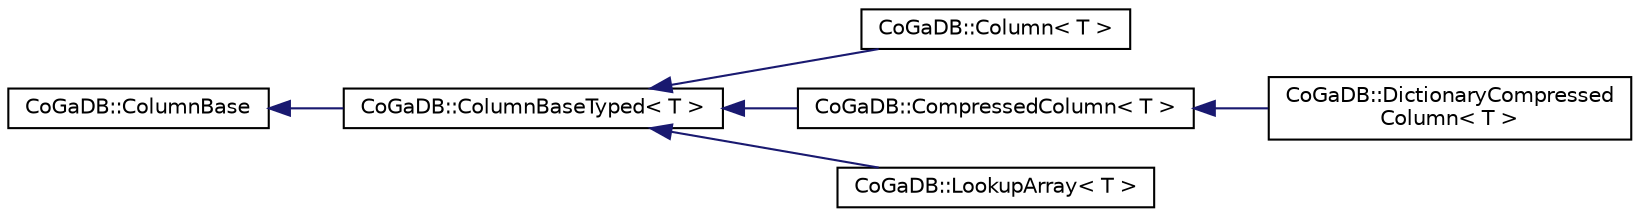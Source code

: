 digraph "Graphical Class Hierarchy"
{
  edge [fontname="Helvetica",fontsize="10",labelfontname="Helvetica",labelfontsize="10"];
  node [fontname="Helvetica",fontsize="10",shape=record];
  rankdir="LR";
  Node1 [label="CoGaDB::ColumnBase",height=0.2,width=0.4,color="black", fillcolor="white", style="filled",URL="$classCoGaDB_1_1ColumnBase.htm",tooltip="This class represents a generic column, is the base class for all column classes and allows a uniform..."];
  Node1 -> Node2 [dir="back",color="midnightblue",fontsize="10",style="solid",fontname="Helvetica"];
  Node2 [label="CoGaDB::ColumnBaseTyped\< T \>",height=0.2,width=0.4,color="black", fillcolor="white", style="filled",URL="$classCoGaDB_1_1ColumnBaseTyped.htm",tooltip="This class represents a column with type T, is the base class for all typed column classes and allows..."];
  Node2 -> Node3 [dir="back",color="midnightblue",fontsize="10",style="solid",fontname="Helvetica"];
  Node3 [label="CoGaDB::Column\< T \>",height=0.2,width=0.4,color="black", fillcolor="white", style="filled",URL="$classCoGaDB_1_1Column.htm"];
  Node2 -> Node4 [dir="back",color="midnightblue",fontsize="10",style="solid",fontname="Helvetica"];
  Node4 [label="CoGaDB::CompressedColumn\< T \>",height=0.2,width=0.4,color="black", fillcolor="white", style="filled",URL="$classCoGaDB_1_1CompressedColumn.htm",tooltip="This class represents a compressed column with type T, is the base class for all compressed typed col..."];
  Node4 -> Node5 [dir="back",color="midnightblue",fontsize="10",style="solid",fontname="Helvetica"];
  Node5 [label="CoGaDB::DictionaryCompressed\lColumn\< T \>",height=0.2,width=0.4,color="black", fillcolor="white", style="filled",URL="$classCoGaDB_1_1DictionaryCompressedColumn.htm",tooltip="This class represents a dictionary compressed column with type T, is the base class for all compresse..."];
  Node2 -> Node6 [dir="back",color="midnightblue",fontsize="10",style="solid",fontname="Helvetica"];
  Node6 [label="CoGaDB::LookupArray\< T \>",height=0.2,width=0.4,color="black", fillcolor="white", style="filled",URL="$classCoGaDB_1_1LookupArray.htm",tooltip="A LookupArray is a LookupColumn which is applied on a materialized column (of the table that is index..."];
}

